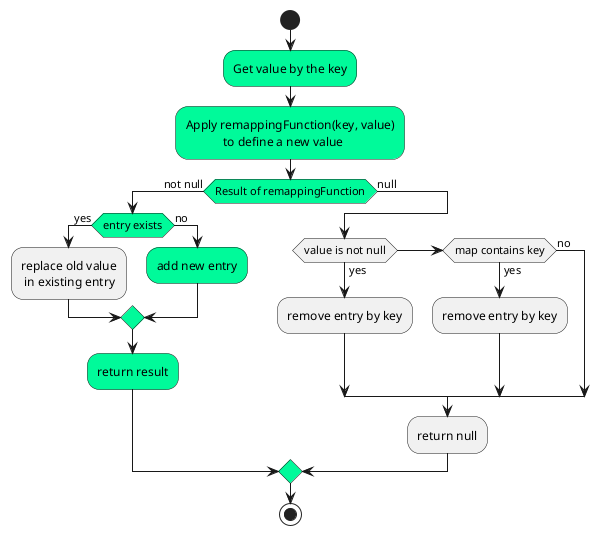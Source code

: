 @startuml
start
!$shared = "remove entry by key"
 #MediumSpringGreen:Get value by the key;
 #MediumSpringGreen:Apply remappingFunction(key, value)\n            to define a new value;
 #MediumSpringGreen:if (Result of remappingFunction) then (not null)
   #MediumSpringGreen:if(entry exists) then (yes)
   :replace old value\n in existing entry;
   else(no)
   #MediumSpringGreen:add new entry;
   endif
   #MediumSpringGreen:return result;
 else (null)
 if (value is not null) then (yes)
   :$shared;
 elseif(map contains key) then (yes)
   :$shared;
 else (no)
 endif
 :return null;
 endif
stop
@enduml